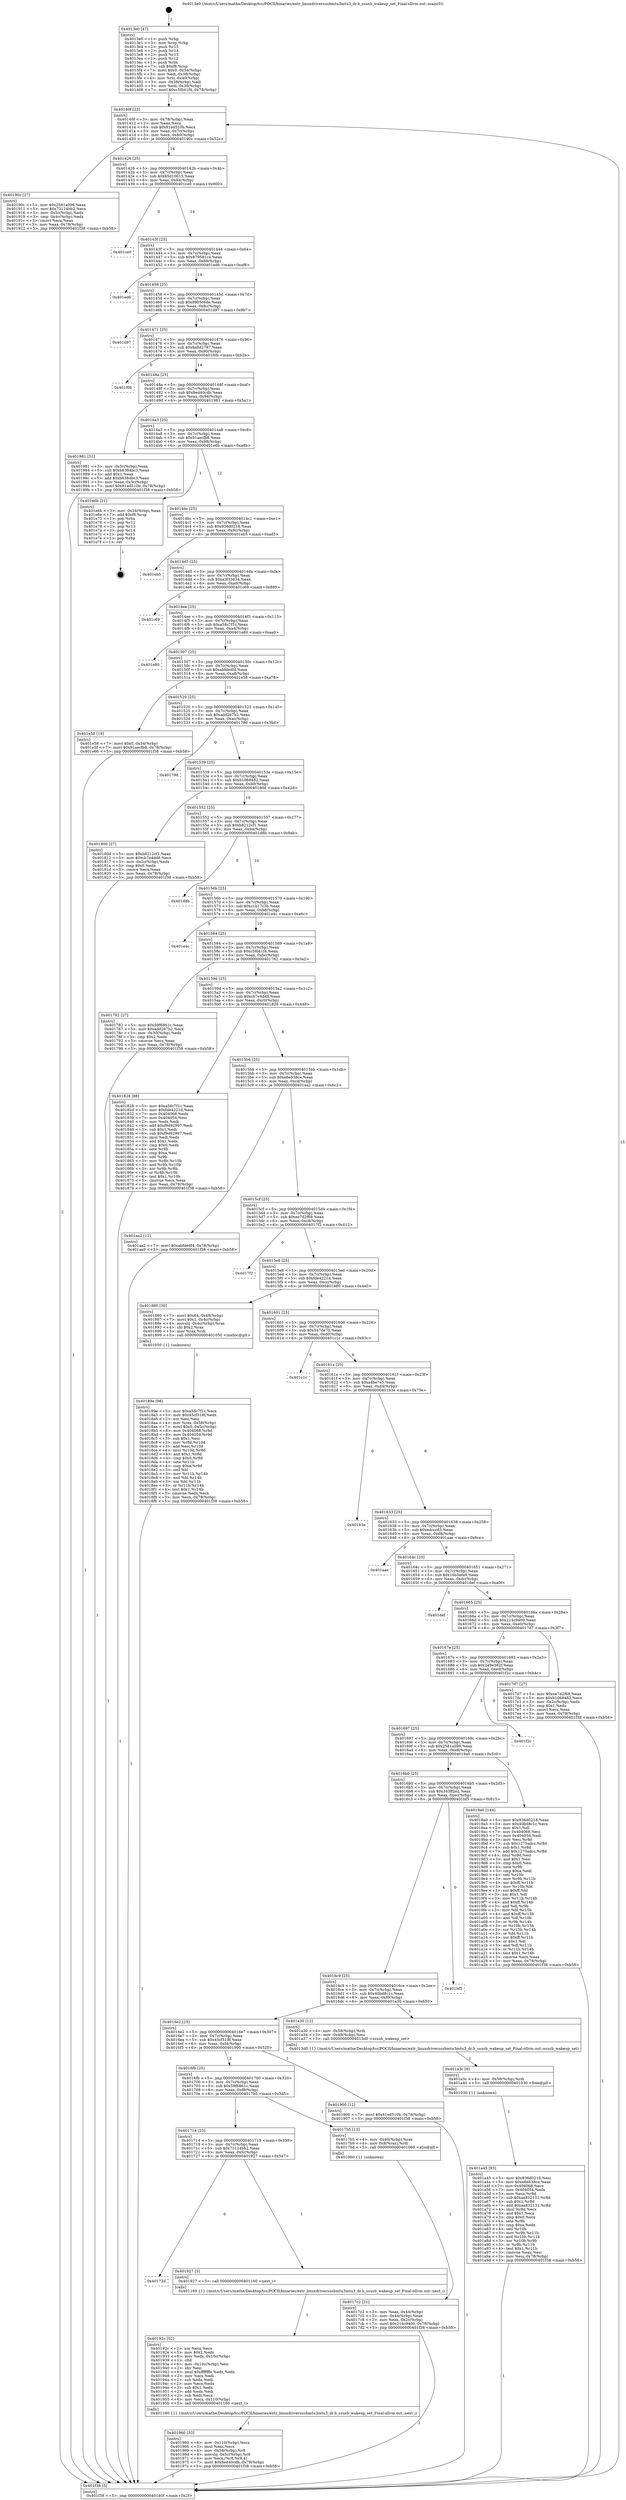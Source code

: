 digraph "0x4013e0" {
  label = "0x4013e0 (/mnt/c/Users/mathe/Desktop/tcc/POCII/binaries/extr_linuxdriversusbmtu3mtu3_dr.h_ssusb_wakeup_set_Final-ollvm.out::main(0))"
  labelloc = "t"
  node[shape=record]

  Entry [label="",width=0.3,height=0.3,shape=circle,fillcolor=black,style=filled]
  "0x40140f" [label="{
     0x40140f [23]\l
     | [instrs]\l
     &nbsp;&nbsp;0x40140f \<+3\>: mov -0x78(%rbp),%eax\l
     &nbsp;&nbsp;0x401412 \<+2\>: mov %eax,%ecx\l
     &nbsp;&nbsp;0x401414 \<+6\>: sub $0x81ed510b,%ecx\l
     &nbsp;&nbsp;0x40141a \<+3\>: mov %eax,-0x7c(%rbp)\l
     &nbsp;&nbsp;0x40141d \<+3\>: mov %ecx,-0x80(%rbp)\l
     &nbsp;&nbsp;0x401420 \<+6\>: je 000000000040190c \<main+0x52c\>\l
  }"]
  "0x40190c" [label="{
     0x40190c [27]\l
     | [instrs]\l
     &nbsp;&nbsp;0x40190c \<+5\>: mov $0x2581a096,%eax\l
     &nbsp;&nbsp;0x401911 \<+5\>: mov $0x73124bb2,%ecx\l
     &nbsp;&nbsp;0x401916 \<+3\>: mov -0x5c(%rbp),%edx\l
     &nbsp;&nbsp;0x401919 \<+3\>: cmp -0x4c(%rbp),%edx\l
     &nbsp;&nbsp;0x40191c \<+3\>: cmovl %ecx,%eax\l
     &nbsp;&nbsp;0x40191f \<+3\>: mov %eax,-0x78(%rbp)\l
     &nbsp;&nbsp;0x401922 \<+5\>: jmp 0000000000401f38 \<main+0xb58\>\l
  }"]
  "0x401426" [label="{
     0x401426 [25]\l
     | [instrs]\l
     &nbsp;&nbsp;0x401426 \<+5\>: jmp 000000000040142b \<main+0x4b\>\l
     &nbsp;&nbsp;0x40142b \<+3\>: mov -0x7c(%rbp),%eax\l
     &nbsp;&nbsp;0x40142e \<+5\>: sub $0x85d10815,%eax\l
     &nbsp;&nbsp;0x401433 \<+6\>: mov %eax,-0x84(%rbp)\l
     &nbsp;&nbsp;0x401439 \<+6\>: je 0000000000401ce0 \<main+0x900\>\l
  }"]
  Exit [label="",width=0.3,height=0.3,shape=circle,fillcolor=black,style=filled,peripheries=2]
  "0x401ce0" [label="{
     0x401ce0\l
  }", style=dashed]
  "0x40143f" [label="{
     0x40143f [25]\l
     | [instrs]\l
     &nbsp;&nbsp;0x40143f \<+5\>: jmp 0000000000401444 \<main+0x64\>\l
     &nbsp;&nbsp;0x401444 \<+3\>: mov -0x7c(%rbp),%eax\l
     &nbsp;&nbsp;0x401447 \<+5\>: sub $0x879581c4,%eax\l
     &nbsp;&nbsp;0x40144c \<+6\>: mov %eax,-0x88(%rbp)\l
     &nbsp;&nbsp;0x401452 \<+6\>: je 0000000000401ed6 \<main+0xaf6\>\l
  }"]
  "0x401a45" [label="{
     0x401a45 [93]\l
     | [instrs]\l
     &nbsp;&nbsp;0x401a45 \<+5\>: mov $0x936d0218,%esi\l
     &nbsp;&nbsp;0x401a4a \<+5\>: mov $0xe6eb38ce,%eax\l
     &nbsp;&nbsp;0x401a4f \<+7\>: mov 0x404068,%ecx\l
     &nbsp;&nbsp;0x401a56 \<+7\>: mov 0x404054,%edx\l
     &nbsp;&nbsp;0x401a5d \<+3\>: mov %ecx,%r8d\l
     &nbsp;&nbsp;0x401a60 \<+7\>: sub $0xaa832131,%r8d\l
     &nbsp;&nbsp;0x401a67 \<+4\>: sub $0x1,%r8d\l
     &nbsp;&nbsp;0x401a6b \<+7\>: add $0xaa832131,%r8d\l
     &nbsp;&nbsp;0x401a72 \<+4\>: imul %r8d,%ecx\l
     &nbsp;&nbsp;0x401a76 \<+3\>: and $0x1,%ecx\l
     &nbsp;&nbsp;0x401a79 \<+3\>: cmp $0x0,%ecx\l
     &nbsp;&nbsp;0x401a7c \<+4\>: sete %r9b\l
     &nbsp;&nbsp;0x401a80 \<+3\>: cmp $0xa,%edx\l
     &nbsp;&nbsp;0x401a83 \<+4\>: setl %r10b\l
     &nbsp;&nbsp;0x401a87 \<+3\>: mov %r9b,%r11b\l
     &nbsp;&nbsp;0x401a8a \<+3\>: and %r10b,%r11b\l
     &nbsp;&nbsp;0x401a8d \<+3\>: xor %r10b,%r9b\l
     &nbsp;&nbsp;0x401a90 \<+3\>: or %r9b,%r11b\l
     &nbsp;&nbsp;0x401a93 \<+4\>: test $0x1,%r11b\l
     &nbsp;&nbsp;0x401a97 \<+3\>: cmovne %eax,%esi\l
     &nbsp;&nbsp;0x401a9a \<+3\>: mov %esi,-0x78(%rbp)\l
     &nbsp;&nbsp;0x401a9d \<+5\>: jmp 0000000000401f38 \<main+0xb58\>\l
  }"]
  "0x401ed6" [label="{
     0x401ed6\l
  }", style=dashed]
  "0x401458" [label="{
     0x401458 [25]\l
     | [instrs]\l
     &nbsp;&nbsp;0x401458 \<+5\>: jmp 000000000040145d \<main+0x7d\>\l
     &nbsp;&nbsp;0x40145d \<+3\>: mov -0x7c(%rbp),%eax\l
     &nbsp;&nbsp;0x401460 \<+5\>: sub $0x8905c6de,%eax\l
     &nbsp;&nbsp;0x401465 \<+6\>: mov %eax,-0x8c(%rbp)\l
     &nbsp;&nbsp;0x40146b \<+6\>: je 0000000000401d97 \<main+0x9b7\>\l
  }"]
  "0x401a3c" [label="{
     0x401a3c [9]\l
     | [instrs]\l
     &nbsp;&nbsp;0x401a3c \<+4\>: mov -0x58(%rbp),%rdi\l
     &nbsp;&nbsp;0x401a40 \<+5\>: call 0000000000401030 \<free@plt\>\l
     | [calls]\l
     &nbsp;&nbsp;0x401030 \{1\} (unknown)\l
  }"]
  "0x401d97" [label="{
     0x401d97\l
  }", style=dashed]
  "0x401471" [label="{
     0x401471 [25]\l
     | [instrs]\l
     &nbsp;&nbsp;0x401471 \<+5\>: jmp 0000000000401476 \<main+0x96\>\l
     &nbsp;&nbsp;0x401476 \<+3\>: mov -0x7c(%rbp),%eax\l
     &nbsp;&nbsp;0x401479 \<+5\>: sub $0x8a8d2787,%eax\l
     &nbsp;&nbsp;0x40147e \<+6\>: mov %eax,-0x90(%rbp)\l
     &nbsp;&nbsp;0x401484 \<+6\>: je 0000000000401f0b \<main+0xb2b\>\l
  }"]
  "0x401960" [label="{
     0x401960 [33]\l
     | [instrs]\l
     &nbsp;&nbsp;0x401960 \<+6\>: mov -0x110(%rbp),%ecx\l
     &nbsp;&nbsp;0x401966 \<+3\>: imul %eax,%ecx\l
     &nbsp;&nbsp;0x401969 \<+4\>: mov -0x58(%rbp),%r8\l
     &nbsp;&nbsp;0x40196d \<+4\>: movslq -0x5c(%rbp),%r9\l
     &nbsp;&nbsp;0x401971 \<+4\>: mov %ecx,(%r8,%r9,4)\l
     &nbsp;&nbsp;0x401975 \<+7\>: movl $0x8ed40cdb,-0x78(%rbp)\l
     &nbsp;&nbsp;0x40197c \<+5\>: jmp 0000000000401f38 \<main+0xb58\>\l
  }"]
  "0x401f0b" [label="{
     0x401f0b\l
  }", style=dashed]
  "0x40148a" [label="{
     0x40148a [25]\l
     | [instrs]\l
     &nbsp;&nbsp;0x40148a \<+5\>: jmp 000000000040148f \<main+0xaf\>\l
     &nbsp;&nbsp;0x40148f \<+3\>: mov -0x7c(%rbp),%eax\l
     &nbsp;&nbsp;0x401492 \<+5\>: sub $0x8ed40cdb,%eax\l
     &nbsp;&nbsp;0x401497 \<+6\>: mov %eax,-0x94(%rbp)\l
     &nbsp;&nbsp;0x40149d \<+6\>: je 0000000000401981 \<main+0x5a1\>\l
  }"]
  "0x40192c" [label="{
     0x40192c [52]\l
     | [instrs]\l
     &nbsp;&nbsp;0x40192c \<+2\>: xor %ecx,%ecx\l
     &nbsp;&nbsp;0x40192e \<+5\>: mov $0x2,%edx\l
     &nbsp;&nbsp;0x401933 \<+6\>: mov %edx,-0x10c(%rbp)\l
     &nbsp;&nbsp;0x401939 \<+1\>: cltd\l
     &nbsp;&nbsp;0x40193a \<+6\>: mov -0x10c(%rbp),%esi\l
     &nbsp;&nbsp;0x401940 \<+2\>: idiv %esi\l
     &nbsp;&nbsp;0x401942 \<+6\>: imul $0xfffffffe,%edx,%edx\l
     &nbsp;&nbsp;0x401948 \<+2\>: mov %ecx,%edi\l
     &nbsp;&nbsp;0x40194a \<+2\>: sub %edx,%edi\l
     &nbsp;&nbsp;0x40194c \<+2\>: mov %ecx,%edx\l
     &nbsp;&nbsp;0x40194e \<+3\>: sub $0x1,%edx\l
     &nbsp;&nbsp;0x401951 \<+2\>: add %edx,%edi\l
     &nbsp;&nbsp;0x401953 \<+2\>: sub %edi,%ecx\l
     &nbsp;&nbsp;0x401955 \<+6\>: mov %ecx,-0x110(%rbp)\l
     &nbsp;&nbsp;0x40195b \<+5\>: call 0000000000401160 \<next_i\>\l
     | [calls]\l
     &nbsp;&nbsp;0x401160 \{1\} (/mnt/c/Users/mathe/Desktop/tcc/POCII/binaries/extr_linuxdriversusbmtu3mtu3_dr.h_ssusb_wakeup_set_Final-ollvm.out::next_i)\l
  }"]
  "0x401981" [label="{
     0x401981 [31]\l
     | [instrs]\l
     &nbsp;&nbsp;0x401981 \<+3\>: mov -0x5c(%rbp),%eax\l
     &nbsp;&nbsp;0x401984 \<+5\>: sub $0xb6384bc3,%eax\l
     &nbsp;&nbsp;0x401989 \<+3\>: add $0x1,%eax\l
     &nbsp;&nbsp;0x40198c \<+5\>: add $0xb6384bc3,%eax\l
     &nbsp;&nbsp;0x401991 \<+3\>: mov %eax,-0x5c(%rbp)\l
     &nbsp;&nbsp;0x401994 \<+7\>: movl $0x81ed510b,-0x78(%rbp)\l
     &nbsp;&nbsp;0x40199b \<+5\>: jmp 0000000000401f38 \<main+0xb58\>\l
  }"]
  "0x4014a3" [label="{
     0x4014a3 [25]\l
     | [instrs]\l
     &nbsp;&nbsp;0x4014a3 \<+5\>: jmp 00000000004014a8 \<main+0xc8\>\l
     &nbsp;&nbsp;0x4014a8 \<+3\>: mov -0x7c(%rbp),%eax\l
     &nbsp;&nbsp;0x4014ab \<+5\>: sub $0x91aecfb8,%eax\l
     &nbsp;&nbsp;0x4014b0 \<+6\>: mov %eax,-0x98(%rbp)\l
     &nbsp;&nbsp;0x4014b6 \<+6\>: je 0000000000401e6b \<main+0xa8b\>\l
  }"]
  "0x40172d" [label="{
     0x40172d\l
  }", style=dashed]
  "0x401e6b" [label="{
     0x401e6b [21]\l
     | [instrs]\l
     &nbsp;&nbsp;0x401e6b \<+3\>: mov -0x34(%rbp),%eax\l
     &nbsp;&nbsp;0x401e6e \<+7\>: add $0xf8,%rsp\l
     &nbsp;&nbsp;0x401e75 \<+1\>: pop %rbx\l
     &nbsp;&nbsp;0x401e76 \<+2\>: pop %r12\l
     &nbsp;&nbsp;0x401e78 \<+2\>: pop %r13\l
     &nbsp;&nbsp;0x401e7a \<+2\>: pop %r14\l
     &nbsp;&nbsp;0x401e7c \<+2\>: pop %r15\l
     &nbsp;&nbsp;0x401e7e \<+1\>: pop %rbp\l
     &nbsp;&nbsp;0x401e7f \<+1\>: ret\l
  }"]
  "0x4014bc" [label="{
     0x4014bc [25]\l
     | [instrs]\l
     &nbsp;&nbsp;0x4014bc \<+5\>: jmp 00000000004014c1 \<main+0xe1\>\l
     &nbsp;&nbsp;0x4014c1 \<+3\>: mov -0x7c(%rbp),%eax\l
     &nbsp;&nbsp;0x4014c4 \<+5\>: sub $0x936d0218,%eax\l
     &nbsp;&nbsp;0x4014c9 \<+6\>: mov %eax,-0x9c(%rbp)\l
     &nbsp;&nbsp;0x4014cf \<+6\>: je 0000000000401eb5 \<main+0xad5\>\l
  }"]
  "0x401927" [label="{
     0x401927 [5]\l
     | [instrs]\l
     &nbsp;&nbsp;0x401927 \<+5\>: call 0000000000401160 \<next_i\>\l
     | [calls]\l
     &nbsp;&nbsp;0x401160 \{1\} (/mnt/c/Users/mathe/Desktop/tcc/POCII/binaries/extr_linuxdriversusbmtu3mtu3_dr.h_ssusb_wakeup_set_Final-ollvm.out::next_i)\l
  }"]
  "0x401eb5" [label="{
     0x401eb5\l
  }", style=dashed]
  "0x4014d5" [label="{
     0x4014d5 [25]\l
     | [instrs]\l
     &nbsp;&nbsp;0x4014d5 \<+5\>: jmp 00000000004014da \<main+0xfa\>\l
     &nbsp;&nbsp;0x4014da \<+3\>: mov -0x7c(%rbp),%eax\l
     &nbsp;&nbsp;0x4014dd \<+5\>: sub $0xa3f33634,%eax\l
     &nbsp;&nbsp;0x4014e2 \<+6\>: mov %eax,-0xa0(%rbp)\l
     &nbsp;&nbsp;0x4014e8 \<+6\>: je 0000000000401c69 \<main+0x889\>\l
  }"]
  "0x40189e" [label="{
     0x40189e [98]\l
     | [instrs]\l
     &nbsp;&nbsp;0x40189e \<+5\>: mov $0xa58c7f1c,%ecx\l
     &nbsp;&nbsp;0x4018a3 \<+5\>: mov $0x45cf318f,%edx\l
     &nbsp;&nbsp;0x4018a8 \<+2\>: xor %esi,%esi\l
     &nbsp;&nbsp;0x4018aa \<+4\>: mov %rax,-0x58(%rbp)\l
     &nbsp;&nbsp;0x4018ae \<+7\>: movl $0x0,-0x5c(%rbp)\l
     &nbsp;&nbsp;0x4018b5 \<+8\>: mov 0x404068,%r8d\l
     &nbsp;&nbsp;0x4018bd \<+8\>: mov 0x404054,%r9d\l
     &nbsp;&nbsp;0x4018c5 \<+3\>: sub $0x1,%esi\l
     &nbsp;&nbsp;0x4018c8 \<+3\>: mov %r8d,%r10d\l
     &nbsp;&nbsp;0x4018cb \<+3\>: add %esi,%r10d\l
     &nbsp;&nbsp;0x4018ce \<+4\>: imul %r10d,%r8d\l
     &nbsp;&nbsp;0x4018d2 \<+4\>: and $0x1,%r8d\l
     &nbsp;&nbsp;0x4018d6 \<+4\>: cmp $0x0,%r8d\l
     &nbsp;&nbsp;0x4018da \<+4\>: sete %r11b\l
     &nbsp;&nbsp;0x4018de \<+4\>: cmp $0xa,%r9d\l
     &nbsp;&nbsp;0x4018e2 \<+3\>: setl %bl\l
     &nbsp;&nbsp;0x4018e5 \<+3\>: mov %r11b,%r14b\l
     &nbsp;&nbsp;0x4018e8 \<+3\>: and %bl,%r14b\l
     &nbsp;&nbsp;0x4018eb \<+3\>: xor %bl,%r11b\l
     &nbsp;&nbsp;0x4018ee \<+3\>: or %r11b,%r14b\l
     &nbsp;&nbsp;0x4018f1 \<+4\>: test $0x1,%r14b\l
     &nbsp;&nbsp;0x4018f5 \<+3\>: cmovne %edx,%ecx\l
     &nbsp;&nbsp;0x4018f8 \<+3\>: mov %ecx,-0x78(%rbp)\l
     &nbsp;&nbsp;0x4018fb \<+5\>: jmp 0000000000401f38 \<main+0xb58\>\l
  }"]
  "0x401c69" [label="{
     0x401c69\l
  }", style=dashed]
  "0x4014ee" [label="{
     0x4014ee [25]\l
     | [instrs]\l
     &nbsp;&nbsp;0x4014ee \<+5\>: jmp 00000000004014f3 \<main+0x113\>\l
     &nbsp;&nbsp;0x4014f3 \<+3\>: mov -0x7c(%rbp),%eax\l
     &nbsp;&nbsp;0x4014f6 \<+5\>: sub $0xa58c7f1c,%eax\l
     &nbsp;&nbsp;0x4014fb \<+6\>: mov %eax,-0xa4(%rbp)\l
     &nbsp;&nbsp;0x401501 \<+6\>: je 0000000000401e80 \<main+0xaa0\>\l
  }"]
  "0x4017c2" [label="{
     0x4017c2 [21]\l
     | [instrs]\l
     &nbsp;&nbsp;0x4017c2 \<+3\>: mov %eax,-0x44(%rbp)\l
     &nbsp;&nbsp;0x4017c5 \<+3\>: mov -0x44(%rbp),%eax\l
     &nbsp;&nbsp;0x4017c8 \<+3\>: mov %eax,-0x2c(%rbp)\l
     &nbsp;&nbsp;0x4017cb \<+7\>: movl $0x214c9400,-0x78(%rbp)\l
     &nbsp;&nbsp;0x4017d2 \<+5\>: jmp 0000000000401f38 \<main+0xb58\>\l
  }"]
  "0x401e80" [label="{
     0x401e80\l
  }", style=dashed]
  "0x401507" [label="{
     0x401507 [25]\l
     | [instrs]\l
     &nbsp;&nbsp;0x401507 \<+5\>: jmp 000000000040150c \<main+0x12c\>\l
     &nbsp;&nbsp;0x40150c \<+3\>: mov -0x7c(%rbp),%eax\l
     &nbsp;&nbsp;0x40150f \<+5\>: sub $0xabfdedf4,%eax\l
     &nbsp;&nbsp;0x401514 \<+6\>: mov %eax,-0xa8(%rbp)\l
     &nbsp;&nbsp;0x40151a \<+6\>: je 0000000000401e58 \<main+0xa78\>\l
  }"]
  "0x401714" [label="{
     0x401714 [25]\l
     | [instrs]\l
     &nbsp;&nbsp;0x401714 \<+5\>: jmp 0000000000401719 \<main+0x339\>\l
     &nbsp;&nbsp;0x401719 \<+3\>: mov -0x7c(%rbp),%eax\l
     &nbsp;&nbsp;0x40171c \<+5\>: sub $0x73124bb2,%eax\l
     &nbsp;&nbsp;0x401721 \<+6\>: mov %eax,-0xfc(%rbp)\l
     &nbsp;&nbsp;0x401727 \<+6\>: je 0000000000401927 \<main+0x547\>\l
  }"]
  "0x401e58" [label="{
     0x401e58 [19]\l
     | [instrs]\l
     &nbsp;&nbsp;0x401e58 \<+7\>: movl $0x0,-0x34(%rbp)\l
     &nbsp;&nbsp;0x401e5f \<+7\>: movl $0x91aecfb8,-0x78(%rbp)\l
     &nbsp;&nbsp;0x401e66 \<+5\>: jmp 0000000000401f38 \<main+0xb58\>\l
  }"]
  "0x401520" [label="{
     0x401520 [25]\l
     | [instrs]\l
     &nbsp;&nbsp;0x401520 \<+5\>: jmp 0000000000401525 \<main+0x145\>\l
     &nbsp;&nbsp;0x401525 \<+3\>: mov -0x7c(%rbp),%eax\l
     &nbsp;&nbsp;0x401528 \<+5\>: sub $0xadd267b2,%eax\l
     &nbsp;&nbsp;0x40152d \<+6\>: mov %eax,-0xac(%rbp)\l
     &nbsp;&nbsp;0x401533 \<+6\>: je 000000000040179d \<main+0x3bd\>\l
  }"]
  "0x4017b5" [label="{
     0x4017b5 [13]\l
     | [instrs]\l
     &nbsp;&nbsp;0x4017b5 \<+4\>: mov -0x40(%rbp),%rax\l
     &nbsp;&nbsp;0x4017b9 \<+4\>: mov 0x8(%rax),%rdi\l
     &nbsp;&nbsp;0x4017bd \<+5\>: call 0000000000401060 \<atoi@plt\>\l
     | [calls]\l
     &nbsp;&nbsp;0x401060 \{1\} (unknown)\l
  }"]
  "0x40179d" [label="{
     0x40179d\l
  }", style=dashed]
  "0x401539" [label="{
     0x401539 [25]\l
     | [instrs]\l
     &nbsp;&nbsp;0x401539 \<+5\>: jmp 000000000040153e \<main+0x15e\>\l
     &nbsp;&nbsp;0x40153e \<+3\>: mov -0x7c(%rbp),%eax\l
     &nbsp;&nbsp;0x401541 \<+5\>: sub $0xb1068482,%eax\l
     &nbsp;&nbsp;0x401546 \<+6\>: mov %eax,-0xb0(%rbp)\l
     &nbsp;&nbsp;0x40154c \<+6\>: je 000000000040180d \<main+0x42d\>\l
  }"]
  "0x4016fb" [label="{
     0x4016fb [25]\l
     | [instrs]\l
     &nbsp;&nbsp;0x4016fb \<+5\>: jmp 0000000000401700 \<main+0x320\>\l
     &nbsp;&nbsp;0x401700 \<+3\>: mov -0x7c(%rbp),%eax\l
     &nbsp;&nbsp;0x401703 \<+5\>: sub $0x59f6861c,%eax\l
     &nbsp;&nbsp;0x401708 \<+6\>: mov %eax,-0xf8(%rbp)\l
     &nbsp;&nbsp;0x40170e \<+6\>: je 00000000004017b5 \<main+0x3d5\>\l
  }"]
  "0x40180d" [label="{
     0x40180d [27]\l
     | [instrs]\l
     &nbsp;&nbsp;0x40180d \<+5\>: mov $0xb8212cf1,%eax\l
     &nbsp;&nbsp;0x401812 \<+5\>: mov $0xcb7e4dd8,%ecx\l
     &nbsp;&nbsp;0x401817 \<+3\>: mov -0x2c(%rbp),%edx\l
     &nbsp;&nbsp;0x40181a \<+3\>: cmp $0x0,%edx\l
     &nbsp;&nbsp;0x40181d \<+3\>: cmove %ecx,%eax\l
     &nbsp;&nbsp;0x401820 \<+3\>: mov %eax,-0x78(%rbp)\l
     &nbsp;&nbsp;0x401823 \<+5\>: jmp 0000000000401f38 \<main+0xb58\>\l
  }"]
  "0x401552" [label="{
     0x401552 [25]\l
     | [instrs]\l
     &nbsp;&nbsp;0x401552 \<+5\>: jmp 0000000000401557 \<main+0x177\>\l
     &nbsp;&nbsp;0x401557 \<+3\>: mov -0x7c(%rbp),%eax\l
     &nbsp;&nbsp;0x40155a \<+5\>: sub $0xb8212cf1,%eax\l
     &nbsp;&nbsp;0x40155f \<+6\>: mov %eax,-0xb4(%rbp)\l
     &nbsp;&nbsp;0x401565 \<+6\>: je 0000000000401d8b \<main+0x9ab\>\l
  }"]
  "0x401900" [label="{
     0x401900 [12]\l
     | [instrs]\l
     &nbsp;&nbsp;0x401900 \<+7\>: movl $0x81ed510b,-0x78(%rbp)\l
     &nbsp;&nbsp;0x401907 \<+5\>: jmp 0000000000401f38 \<main+0xb58\>\l
  }"]
  "0x401d8b" [label="{
     0x401d8b\l
  }", style=dashed]
  "0x40156b" [label="{
     0x40156b [25]\l
     | [instrs]\l
     &nbsp;&nbsp;0x40156b \<+5\>: jmp 0000000000401570 \<main+0x190\>\l
     &nbsp;&nbsp;0x401570 \<+3\>: mov -0x7c(%rbp),%eax\l
     &nbsp;&nbsp;0x401573 \<+5\>: sub $0xc1b17c3b,%eax\l
     &nbsp;&nbsp;0x401578 \<+6\>: mov %eax,-0xb8(%rbp)\l
     &nbsp;&nbsp;0x40157e \<+6\>: je 0000000000401e4c \<main+0xa6c\>\l
  }"]
  "0x4016e2" [label="{
     0x4016e2 [25]\l
     | [instrs]\l
     &nbsp;&nbsp;0x4016e2 \<+5\>: jmp 00000000004016e7 \<main+0x307\>\l
     &nbsp;&nbsp;0x4016e7 \<+3\>: mov -0x7c(%rbp),%eax\l
     &nbsp;&nbsp;0x4016ea \<+5\>: sub $0x45cf318f,%eax\l
     &nbsp;&nbsp;0x4016ef \<+6\>: mov %eax,-0xf4(%rbp)\l
     &nbsp;&nbsp;0x4016f5 \<+6\>: je 0000000000401900 \<main+0x520\>\l
  }"]
  "0x401e4c" [label="{
     0x401e4c\l
  }", style=dashed]
  "0x401584" [label="{
     0x401584 [25]\l
     | [instrs]\l
     &nbsp;&nbsp;0x401584 \<+5\>: jmp 0000000000401589 \<main+0x1a9\>\l
     &nbsp;&nbsp;0x401589 \<+3\>: mov -0x7c(%rbp),%eax\l
     &nbsp;&nbsp;0x40158c \<+5\>: sub $0xc5f041f4,%eax\l
     &nbsp;&nbsp;0x401591 \<+6\>: mov %eax,-0xbc(%rbp)\l
     &nbsp;&nbsp;0x401597 \<+6\>: je 0000000000401782 \<main+0x3a2\>\l
  }"]
  "0x401a30" [label="{
     0x401a30 [12]\l
     | [instrs]\l
     &nbsp;&nbsp;0x401a30 \<+4\>: mov -0x58(%rbp),%rdi\l
     &nbsp;&nbsp;0x401a34 \<+3\>: mov -0x48(%rbp),%esi\l
     &nbsp;&nbsp;0x401a37 \<+5\>: call 00000000004013d0 \<ssusb_wakeup_set\>\l
     | [calls]\l
     &nbsp;&nbsp;0x4013d0 \{1\} (/mnt/c/Users/mathe/Desktop/tcc/POCII/binaries/extr_linuxdriversusbmtu3mtu3_dr.h_ssusb_wakeup_set_Final-ollvm.out::ssusb_wakeup_set)\l
  }"]
  "0x401782" [label="{
     0x401782 [27]\l
     | [instrs]\l
     &nbsp;&nbsp;0x401782 \<+5\>: mov $0x59f6861c,%eax\l
     &nbsp;&nbsp;0x401787 \<+5\>: mov $0xadd267b2,%ecx\l
     &nbsp;&nbsp;0x40178c \<+3\>: mov -0x30(%rbp),%edx\l
     &nbsp;&nbsp;0x40178f \<+3\>: cmp $0x2,%edx\l
     &nbsp;&nbsp;0x401792 \<+3\>: cmovne %ecx,%eax\l
     &nbsp;&nbsp;0x401795 \<+3\>: mov %eax,-0x78(%rbp)\l
     &nbsp;&nbsp;0x401798 \<+5\>: jmp 0000000000401f38 \<main+0xb58\>\l
  }"]
  "0x40159d" [label="{
     0x40159d [25]\l
     | [instrs]\l
     &nbsp;&nbsp;0x40159d \<+5\>: jmp 00000000004015a2 \<main+0x1c2\>\l
     &nbsp;&nbsp;0x4015a2 \<+3\>: mov -0x7c(%rbp),%eax\l
     &nbsp;&nbsp;0x4015a5 \<+5\>: sub $0xcb7e4dd8,%eax\l
     &nbsp;&nbsp;0x4015aa \<+6\>: mov %eax,-0xc0(%rbp)\l
     &nbsp;&nbsp;0x4015b0 \<+6\>: je 0000000000401828 \<main+0x448\>\l
  }"]
  "0x401f38" [label="{
     0x401f38 [5]\l
     | [instrs]\l
     &nbsp;&nbsp;0x401f38 \<+5\>: jmp 000000000040140f \<main+0x2f\>\l
  }"]
  "0x4013e0" [label="{
     0x4013e0 [47]\l
     | [instrs]\l
     &nbsp;&nbsp;0x4013e0 \<+1\>: push %rbp\l
     &nbsp;&nbsp;0x4013e1 \<+3\>: mov %rsp,%rbp\l
     &nbsp;&nbsp;0x4013e4 \<+2\>: push %r15\l
     &nbsp;&nbsp;0x4013e6 \<+2\>: push %r14\l
     &nbsp;&nbsp;0x4013e8 \<+2\>: push %r13\l
     &nbsp;&nbsp;0x4013ea \<+2\>: push %r12\l
     &nbsp;&nbsp;0x4013ec \<+1\>: push %rbx\l
     &nbsp;&nbsp;0x4013ed \<+7\>: sub $0xf8,%rsp\l
     &nbsp;&nbsp;0x4013f4 \<+7\>: movl $0x0,-0x34(%rbp)\l
     &nbsp;&nbsp;0x4013fb \<+3\>: mov %edi,-0x38(%rbp)\l
     &nbsp;&nbsp;0x4013fe \<+4\>: mov %rsi,-0x40(%rbp)\l
     &nbsp;&nbsp;0x401402 \<+3\>: mov -0x38(%rbp),%edi\l
     &nbsp;&nbsp;0x401405 \<+3\>: mov %edi,-0x30(%rbp)\l
     &nbsp;&nbsp;0x401408 \<+7\>: movl $0xc5f041f4,-0x78(%rbp)\l
  }"]
  "0x4016c9" [label="{
     0x4016c9 [25]\l
     | [instrs]\l
     &nbsp;&nbsp;0x4016c9 \<+5\>: jmp 00000000004016ce \<main+0x2ee\>\l
     &nbsp;&nbsp;0x4016ce \<+3\>: mov -0x7c(%rbp),%eax\l
     &nbsp;&nbsp;0x4016d1 \<+5\>: sub $0x40bd8c1c,%eax\l
     &nbsp;&nbsp;0x4016d6 \<+6\>: mov %eax,-0xf0(%rbp)\l
     &nbsp;&nbsp;0x4016dc \<+6\>: je 0000000000401a30 \<main+0x650\>\l
  }"]
  "0x401828" [label="{
     0x401828 [88]\l
     | [instrs]\l
     &nbsp;&nbsp;0x401828 \<+5\>: mov $0xa58c7f1c,%eax\l
     &nbsp;&nbsp;0x40182d \<+5\>: mov $0xfde4221d,%ecx\l
     &nbsp;&nbsp;0x401832 \<+7\>: mov 0x404068,%edx\l
     &nbsp;&nbsp;0x401839 \<+7\>: mov 0x404054,%esi\l
     &nbsp;&nbsp;0x401840 \<+2\>: mov %edx,%edi\l
     &nbsp;&nbsp;0x401842 \<+6\>: add $0xf9d92997,%edi\l
     &nbsp;&nbsp;0x401848 \<+3\>: sub $0x1,%edi\l
     &nbsp;&nbsp;0x40184b \<+6\>: sub $0xf9d92997,%edi\l
     &nbsp;&nbsp;0x401851 \<+3\>: imul %edi,%edx\l
     &nbsp;&nbsp;0x401854 \<+3\>: and $0x1,%edx\l
     &nbsp;&nbsp;0x401857 \<+3\>: cmp $0x0,%edx\l
     &nbsp;&nbsp;0x40185a \<+4\>: sete %r8b\l
     &nbsp;&nbsp;0x40185e \<+3\>: cmp $0xa,%esi\l
     &nbsp;&nbsp;0x401861 \<+4\>: setl %r9b\l
     &nbsp;&nbsp;0x401865 \<+3\>: mov %r8b,%r10b\l
     &nbsp;&nbsp;0x401868 \<+3\>: and %r9b,%r10b\l
     &nbsp;&nbsp;0x40186b \<+3\>: xor %r9b,%r8b\l
     &nbsp;&nbsp;0x40186e \<+3\>: or %r8b,%r10b\l
     &nbsp;&nbsp;0x401871 \<+4\>: test $0x1,%r10b\l
     &nbsp;&nbsp;0x401875 \<+3\>: cmovne %ecx,%eax\l
     &nbsp;&nbsp;0x401878 \<+3\>: mov %eax,-0x78(%rbp)\l
     &nbsp;&nbsp;0x40187b \<+5\>: jmp 0000000000401f38 \<main+0xb58\>\l
  }"]
  "0x4015b6" [label="{
     0x4015b6 [25]\l
     | [instrs]\l
     &nbsp;&nbsp;0x4015b6 \<+5\>: jmp 00000000004015bb \<main+0x1db\>\l
     &nbsp;&nbsp;0x4015bb \<+3\>: mov -0x7c(%rbp),%eax\l
     &nbsp;&nbsp;0x4015be \<+5\>: sub $0xe6eb38ce,%eax\l
     &nbsp;&nbsp;0x4015c3 \<+6\>: mov %eax,-0xc4(%rbp)\l
     &nbsp;&nbsp;0x4015c9 \<+6\>: je 0000000000401aa2 \<main+0x6c2\>\l
  }"]
  "0x401bf5" [label="{
     0x401bf5\l
  }", style=dashed]
  "0x401aa2" [label="{
     0x401aa2 [12]\l
     | [instrs]\l
     &nbsp;&nbsp;0x401aa2 \<+7\>: movl $0xabfdedf4,-0x78(%rbp)\l
     &nbsp;&nbsp;0x401aa9 \<+5\>: jmp 0000000000401f38 \<main+0xb58\>\l
  }"]
  "0x4015cf" [label="{
     0x4015cf [25]\l
     | [instrs]\l
     &nbsp;&nbsp;0x4015cf \<+5\>: jmp 00000000004015d4 \<main+0x1f4\>\l
     &nbsp;&nbsp;0x4015d4 \<+3\>: mov -0x7c(%rbp),%eax\l
     &nbsp;&nbsp;0x4015d7 \<+5\>: sub $0xee7d2f69,%eax\l
     &nbsp;&nbsp;0x4015dc \<+6\>: mov %eax,-0xc8(%rbp)\l
     &nbsp;&nbsp;0x4015e2 \<+6\>: je 00000000004017f2 \<main+0x412\>\l
  }"]
  "0x4016b0" [label="{
     0x4016b0 [25]\l
     | [instrs]\l
     &nbsp;&nbsp;0x4016b0 \<+5\>: jmp 00000000004016b5 \<main+0x2d5\>\l
     &nbsp;&nbsp;0x4016b5 \<+3\>: mov -0x7c(%rbp),%eax\l
     &nbsp;&nbsp;0x4016b8 \<+5\>: sub $0x343ff2e2,%eax\l
     &nbsp;&nbsp;0x4016bd \<+6\>: mov %eax,-0xec(%rbp)\l
     &nbsp;&nbsp;0x4016c3 \<+6\>: je 0000000000401bf5 \<main+0x815\>\l
  }"]
  "0x4017f2" [label="{
     0x4017f2\l
  }", style=dashed]
  "0x4015e8" [label="{
     0x4015e8 [25]\l
     | [instrs]\l
     &nbsp;&nbsp;0x4015e8 \<+5\>: jmp 00000000004015ed \<main+0x20d\>\l
     &nbsp;&nbsp;0x4015ed \<+3\>: mov -0x7c(%rbp),%eax\l
     &nbsp;&nbsp;0x4015f0 \<+5\>: sub $0xfde4221d,%eax\l
     &nbsp;&nbsp;0x4015f5 \<+6\>: mov %eax,-0xcc(%rbp)\l
     &nbsp;&nbsp;0x4015fb \<+6\>: je 0000000000401880 \<main+0x4a0\>\l
  }"]
  "0x4019a0" [label="{
     0x4019a0 [144]\l
     | [instrs]\l
     &nbsp;&nbsp;0x4019a0 \<+5\>: mov $0x936d0218,%eax\l
     &nbsp;&nbsp;0x4019a5 \<+5\>: mov $0x40bd8c1c,%ecx\l
     &nbsp;&nbsp;0x4019aa \<+2\>: mov $0x1,%dl\l
     &nbsp;&nbsp;0x4019ac \<+7\>: mov 0x404068,%esi\l
     &nbsp;&nbsp;0x4019b3 \<+7\>: mov 0x404054,%edi\l
     &nbsp;&nbsp;0x4019ba \<+3\>: mov %esi,%r8d\l
     &nbsp;&nbsp;0x4019bd \<+7\>: sub $0x1275adcc,%r8d\l
     &nbsp;&nbsp;0x4019c4 \<+4\>: sub $0x1,%r8d\l
     &nbsp;&nbsp;0x4019c8 \<+7\>: add $0x1275adcc,%r8d\l
     &nbsp;&nbsp;0x4019cf \<+4\>: imul %r8d,%esi\l
     &nbsp;&nbsp;0x4019d3 \<+3\>: and $0x1,%esi\l
     &nbsp;&nbsp;0x4019d6 \<+3\>: cmp $0x0,%esi\l
     &nbsp;&nbsp;0x4019d9 \<+4\>: sete %r9b\l
     &nbsp;&nbsp;0x4019dd \<+3\>: cmp $0xa,%edi\l
     &nbsp;&nbsp;0x4019e0 \<+4\>: setl %r10b\l
     &nbsp;&nbsp;0x4019e4 \<+3\>: mov %r9b,%r11b\l
     &nbsp;&nbsp;0x4019e7 \<+4\>: xor $0xff,%r11b\l
     &nbsp;&nbsp;0x4019eb \<+3\>: mov %r10b,%bl\l
     &nbsp;&nbsp;0x4019ee \<+3\>: xor $0xff,%bl\l
     &nbsp;&nbsp;0x4019f1 \<+3\>: xor $0x1,%dl\l
     &nbsp;&nbsp;0x4019f4 \<+3\>: mov %r11b,%r14b\l
     &nbsp;&nbsp;0x4019f7 \<+4\>: and $0xff,%r14b\l
     &nbsp;&nbsp;0x4019fb \<+3\>: and %dl,%r9b\l
     &nbsp;&nbsp;0x4019fe \<+3\>: mov %bl,%r15b\l
     &nbsp;&nbsp;0x401a01 \<+4\>: and $0xff,%r15b\l
     &nbsp;&nbsp;0x401a05 \<+3\>: and %dl,%r10b\l
     &nbsp;&nbsp;0x401a08 \<+3\>: or %r9b,%r14b\l
     &nbsp;&nbsp;0x401a0b \<+3\>: or %r10b,%r15b\l
     &nbsp;&nbsp;0x401a0e \<+3\>: xor %r15b,%r14b\l
     &nbsp;&nbsp;0x401a11 \<+3\>: or %bl,%r11b\l
     &nbsp;&nbsp;0x401a14 \<+4\>: xor $0xff,%r11b\l
     &nbsp;&nbsp;0x401a18 \<+3\>: or $0x1,%dl\l
     &nbsp;&nbsp;0x401a1b \<+3\>: and %dl,%r11b\l
     &nbsp;&nbsp;0x401a1e \<+3\>: or %r11b,%r14b\l
     &nbsp;&nbsp;0x401a21 \<+4\>: test $0x1,%r14b\l
     &nbsp;&nbsp;0x401a25 \<+3\>: cmovne %ecx,%eax\l
     &nbsp;&nbsp;0x401a28 \<+3\>: mov %eax,-0x78(%rbp)\l
     &nbsp;&nbsp;0x401a2b \<+5\>: jmp 0000000000401f38 \<main+0xb58\>\l
  }"]
  "0x401880" [label="{
     0x401880 [30]\l
     | [instrs]\l
     &nbsp;&nbsp;0x401880 \<+7\>: movl $0x64,-0x48(%rbp)\l
     &nbsp;&nbsp;0x401887 \<+7\>: movl $0x1,-0x4c(%rbp)\l
     &nbsp;&nbsp;0x40188e \<+4\>: movslq -0x4c(%rbp),%rax\l
     &nbsp;&nbsp;0x401892 \<+4\>: shl $0x2,%rax\l
     &nbsp;&nbsp;0x401896 \<+3\>: mov %rax,%rdi\l
     &nbsp;&nbsp;0x401899 \<+5\>: call 0000000000401050 \<malloc@plt\>\l
     | [calls]\l
     &nbsp;&nbsp;0x401050 \{1\} (unknown)\l
  }"]
  "0x401601" [label="{
     0x401601 [25]\l
     | [instrs]\l
     &nbsp;&nbsp;0x401601 \<+5\>: jmp 0000000000401606 \<main+0x226\>\l
     &nbsp;&nbsp;0x401606 \<+3\>: mov -0x7c(%rbp),%eax\l
     &nbsp;&nbsp;0x401609 \<+5\>: sub $0x547de70,%eax\l
     &nbsp;&nbsp;0x40160e \<+6\>: mov %eax,-0xd0(%rbp)\l
     &nbsp;&nbsp;0x401614 \<+6\>: je 0000000000401c1c \<main+0x83c\>\l
  }"]
  "0x401697" [label="{
     0x401697 [25]\l
     | [instrs]\l
     &nbsp;&nbsp;0x401697 \<+5\>: jmp 000000000040169c \<main+0x2bc\>\l
     &nbsp;&nbsp;0x40169c \<+3\>: mov -0x7c(%rbp),%eax\l
     &nbsp;&nbsp;0x40169f \<+5\>: sub $0x2581a096,%eax\l
     &nbsp;&nbsp;0x4016a4 \<+6\>: mov %eax,-0xe8(%rbp)\l
     &nbsp;&nbsp;0x4016aa \<+6\>: je 00000000004019a0 \<main+0x5c0\>\l
  }"]
  "0x401c1c" [label="{
     0x401c1c\l
  }", style=dashed]
  "0x40161a" [label="{
     0x40161a [25]\l
     | [instrs]\l
     &nbsp;&nbsp;0x40161a \<+5\>: jmp 000000000040161f \<main+0x23f\>\l
     &nbsp;&nbsp;0x40161f \<+3\>: mov -0x7c(%rbp),%eax\l
     &nbsp;&nbsp;0x401622 \<+5\>: sub $0xa4be7e5,%eax\l
     &nbsp;&nbsp;0x401627 \<+6\>: mov %eax,-0xd4(%rbp)\l
     &nbsp;&nbsp;0x40162d \<+6\>: je 0000000000401b3e \<main+0x75e\>\l
  }"]
  "0x401f2c" [label="{
     0x401f2c\l
  }", style=dashed]
  "0x401b3e" [label="{
     0x401b3e\l
  }", style=dashed]
  "0x401633" [label="{
     0x401633 [25]\l
     | [instrs]\l
     &nbsp;&nbsp;0x401633 \<+5\>: jmp 0000000000401638 \<main+0x258\>\l
     &nbsp;&nbsp;0x401638 \<+3\>: mov -0x7c(%rbp),%eax\l
     &nbsp;&nbsp;0x40163b \<+5\>: sub $0xedcccd3,%eax\l
     &nbsp;&nbsp;0x401640 \<+6\>: mov %eax,-0xd8(%rbp)\l
     &nbsp;&nbsp;0x401646 \<+6\>: je 0000000000401aae \<main+0x6ce\>\l
  }"]
  "0x40167e" [label="{
     0x40167e [25]\l
     | [instrs]\l
     &nbsp;&nbsp;0x40167e \<+5\>: jmp 0000000000401683 \<main+0x2a3\>\l
     &nbsp;&nbsp;0x401683 \<+3\>: mov -0x7c(%rbp),%eax\l
     &nbsp;&nbsp;0x401686 \<+5\>: sub $0x249e382f,%eax\l
     &nbsp;&nbsp;0x40168b \<+6\>: mov %eax,-0xe4(%rbp)\l
     &nbsp;&nbsp;0x401691 \<+6\>: je 0000000000401f2c \<main+0xb4c\>\l
  }"]
  "0x401aae" [label="{
     0x401aae\l
  }", style=dashed]
  "0x40164c" [label="{
     0x40164c [25]\l
     | [instrs]\l
     &nbsp;&nbsp;0x40164c \<+5\>: jmp 0000000000401651 \<main+0x271\>\l
     &nbsp;&nbsp;0x401651 \<+3\>: mov -0x7c(%rbp),%eax\l
     &nbsp;&nbsp;0x401654 \<+5\>: sub $0x16b5efa9,%eax\l
     &nbsp;&nbsp;0x401659 \<+6\>: mov %eax,-0xdc(%rbp)\l
     &nbsp;&nbsp;0x40165f \<+6\>: je 0000000000401def \<main+0xa0f\>\l
  }"]
  "0x4017d7" [label="{
     0x4017d7 [27]\l
     | [instrs]\l
     &nbsp;&nbsp;0x4017d7 \<+5\>: mov $0xee7d2f69,%eax\l
     &nbsp;&nbsp;0x4017dc \<+5\>: mov $0xb1068482,%ecx\l
     &nbsp;&nbsp;0x4017e1 \<+3\>: mov -0x2c(%rbp),%edx\l
     &nbsp;&nbsp;0x4017e4 \<+3\>: cmp $0x1,%edx\l
     &nbsp;&nbsp;0x4017e7 \<+3\>: cmovl %ecx,%eax\l
     &nbsp;&nbsp;0x4017ea \<+3\>: mov %eax,-0x78(%rbp)\l
     &nbsp;&nbsp;0x4017ed \<+5\>: jmp 0000000000401f38 \<main+0xb58\>\l
  }"]
  "0x401def" [label="{
     0x401def\l
  }", style=dashed]
  "0x401665" [label="{
     0x401665 [25]\l
     | [instrs]\l
     &nbsp;&nbsp;0x401665 \<+5\>: jmp 000000000040166a \<main+0x28a\>\l
     &nbsp;&nbsp;0x40166a \<+3\>: mov -0x7c(%rbp),%eax\l
     &nbsp;&nbsp;0x40166d \<+5\>: sub $0x214c9400,%eax\l
     &nbsp;&nbsp;0x401672 \<+6\>: mov %eax,-0xe0(%rbp)\l
     &nbsp;&nbsp;0x401678 \<+6\>: je 00000000004017d7 \<main+0x3f7\>\l
  }"]
  Entry -> "0x4013e0" [label=" 1"]
  "0x40140f" -> "0x40190c" [label=" 2"]
  "0x40140f" -> "0x401426" [label=" 14"]
  "0x401e6b" -> Exit [label=" 1"]
  "0x401426" -> "0x401ce0" [label=" 0"]
  "0x401426" -> "0x40143f" [label=" 14"]
  "0x401e58" -> "0x401f38" [label=" 1"]
  "0x40143f" -> "0x401ed6" [label=" 0"]
  "0x40143f" -> "0x401458" [label=" 14"]
  "0x401aa2" -> "0x401f38" [label=" 1"]
  "0x401458" -> "0x401d97" [label=" 0"]
  "0x401458" -> "0x401471" [label=" 14"]
  "0x401a45" -> "0x401f38" [label=" 1"]
  "0x401471" -> "0x401f0b" [label=" 0"]
  "0x401471" -> "0x40148a" [label=" 14"]
  "0x401a3c" -> "0x401a45" [label=" 1"]
  "0x40148a" -> "0x401981" [label=" 1"]
  "0x40148a" -> "0x4014a3" [label=" 13"]
  "0x401a30" -> "0x401a3c" [label=" 1"]
  "0x4014a3" -> "0x401e6b" [label=" 1"]
  "0x4014a3" -> "0x4014bc" [label=" 12"]
  "0x4019a0" -> "0x401f38" [label=" 1"]
  "0x4014bc" -> "0x401eb5" [label=" 0"]
  "0x4014bc" -> "0x4014d5" [label=" 12"]
  "0x401981" -> "0x401f38" [label=" 1"]
  "0x4014d5" -> "0x401c69" [label=" 0"]
  "0x4014d5" -> "0x4014ee" [label=" 12"]
  "0x40192c" -> "0x401960" [label=" 1"]
  "0x4014ee" -> "0x401e80" [label=" 0"]
  "0x4014ee" -> "0x401507" [label=" 12"]
  "0x401927" -> "0x40192c" [label=" 1"]
  "0x401507" -> "0x401e58" [label=" 1"]
  "0x401507" -> "0x401520" [label=" 11"]
  "0x401714" -> "0x40172d" [label=" 0"]
  "0x401520" -> "0x40179d" [label=" 0"]
  "0x401520" -> "0x401539" [label=" 11"]
  "0x401714" -> "0x401927" [label=" 1"]
  "0x401539" -> "0x40180d" [label=" 1"]
  "0x401539" -> "0x401552" [label=" 10"]
  "0x40190c" -> "0x401f38" [label=" 2"]
  "0x401552" -> "0x401d8b" [label=" 0"]
  "0x401552" -> "0x40156b" [label=" 10"]
  "0x401900" -> "0x401f38" [label=" 1"]
  "0x40156b" -> "0x401e4c" [label=" 0"]
  "0x40156b" -> "0x401584" [label=" 10"]
  "0x401880" -> "0x40189e" [label=" 1"]
  "0x401584" -> "0x401782" [label=" 1"]
  "0x401584" -> "0x40159d" [label=" 9"]
  "0x401782" -> "0x401f38" [label=" 1"]
  "0x4013e0" -> "0x40140f" [label=" 1"]
  "0x401f38" -> "0x40140f" [label=" 15"]
  "0x401828" -> "0x401f38" [label=" 1"]
  "0x40159d" -> "0x401828" [label=" 1"]
  "0x40159d" -> "0x4015b6" [label=" 8"]
  "0x4017d7" -> "0x401f38" [label=" 1"]
  "0x4015b6" -> "0x401aa2" [label=" 1"]
  "0x4015b6" -> "0x4015cf" [label=" 7"]
  "0x4017c2" -> "0x401f38" [label=" 1"]
  "0x4015cf" -> "0x4017f2" [label=" 0"]
  "0x4015cf" -> "0x4015e8" [label=" 7"]
  "0x4016fb" -> "0x401714" [label=" 1"]
  "0x4015e8" -> "0x401880" [label=" 1"]
  "0x4015e8" -> "0x401601" [label=" 6"]
  "0x4016fb" -> "0x4017b5" [label=" 1"]
  "0x401601" -> "0x401c1c" [label=" 0"]
  "0x401601" -> "0x40161a" [label=" 6"]
  "0x4016e2" -> "0x4016fb" [label=" 2"]
  "0x40161a" -> "0x401b3e" [label=" 0"]
  "0x40161a" -> "0x401633" [label=" 6"]
  "0x4016e2" -> "0x401900" [label=" 1"]
  "0x401633" -> "0x401aae" [label=" 0"]
  "0x401633" -> "0x40164c" [label=" 6"]
  "0x4016c9" -> "0x4016e2" [label=" 3"]
  "0x40164c" -> "0x401def" [label=" 0"]
  "0x40164c" -> "0x401665" [label=" 6"]
  "0x4016c9" -> "0x401a30" [label=" 1"]
  "0x401665" -> "0x4017d7" [label=" 1"]
  "0x401665" -> "0x40167e" [label=" 5"]
  "0x40189e" -> "0x401f38" [label=" 1"]
  "0x40167e" -> "0x401f2c" [label=" 0"]
  "0x40167e" -> "0x401697" [label=" 5"]
  "0x401960" -> "0x401f38" [label=" 1"]
  "0x401697" -> "0x4019a0" [label=" 1"]
  "0x401697" -> "0x4016b0" [label=" 4"]
  "0x4017b5" -> "0x4017c2" [label=" 1"]
  "0x4016b0" -> "0x401bf5" [label=" 0"]
  "0x4016b0" -> "0x4016c9" [label=" 4"]
  "0x40180d" -> "0x401f38" [label=" 1"]
}
